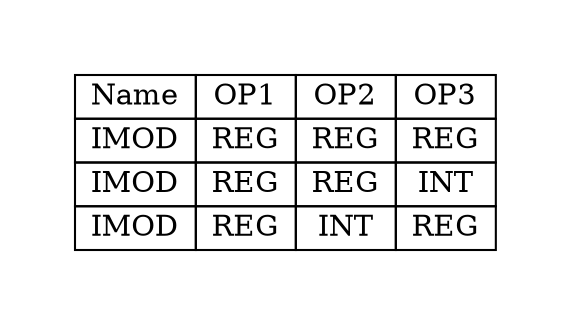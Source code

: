 digraph{
graph [pad="0.5", nodesep="0.5", ranksep="2" ]
node [shape=plain]
Foo [label=<
<table border="0" cellborder="1" cellspacing="0">
<tr><td> Name </td> <td> OP1 </td><td> OP2 </td><td> OP3 </td> </tr>
<tr><td> IMOD </td><td> REG </td><td> REG </td><td> REG </td> </tr>
<tr><td> IMOD </td><td> REG </td><td> REG </td><td> INT </td> </tr>
<tr><td> IMOD </td><td> REG </td><td> INT </td><td> REG </td> </tr>
</table>>];
}
